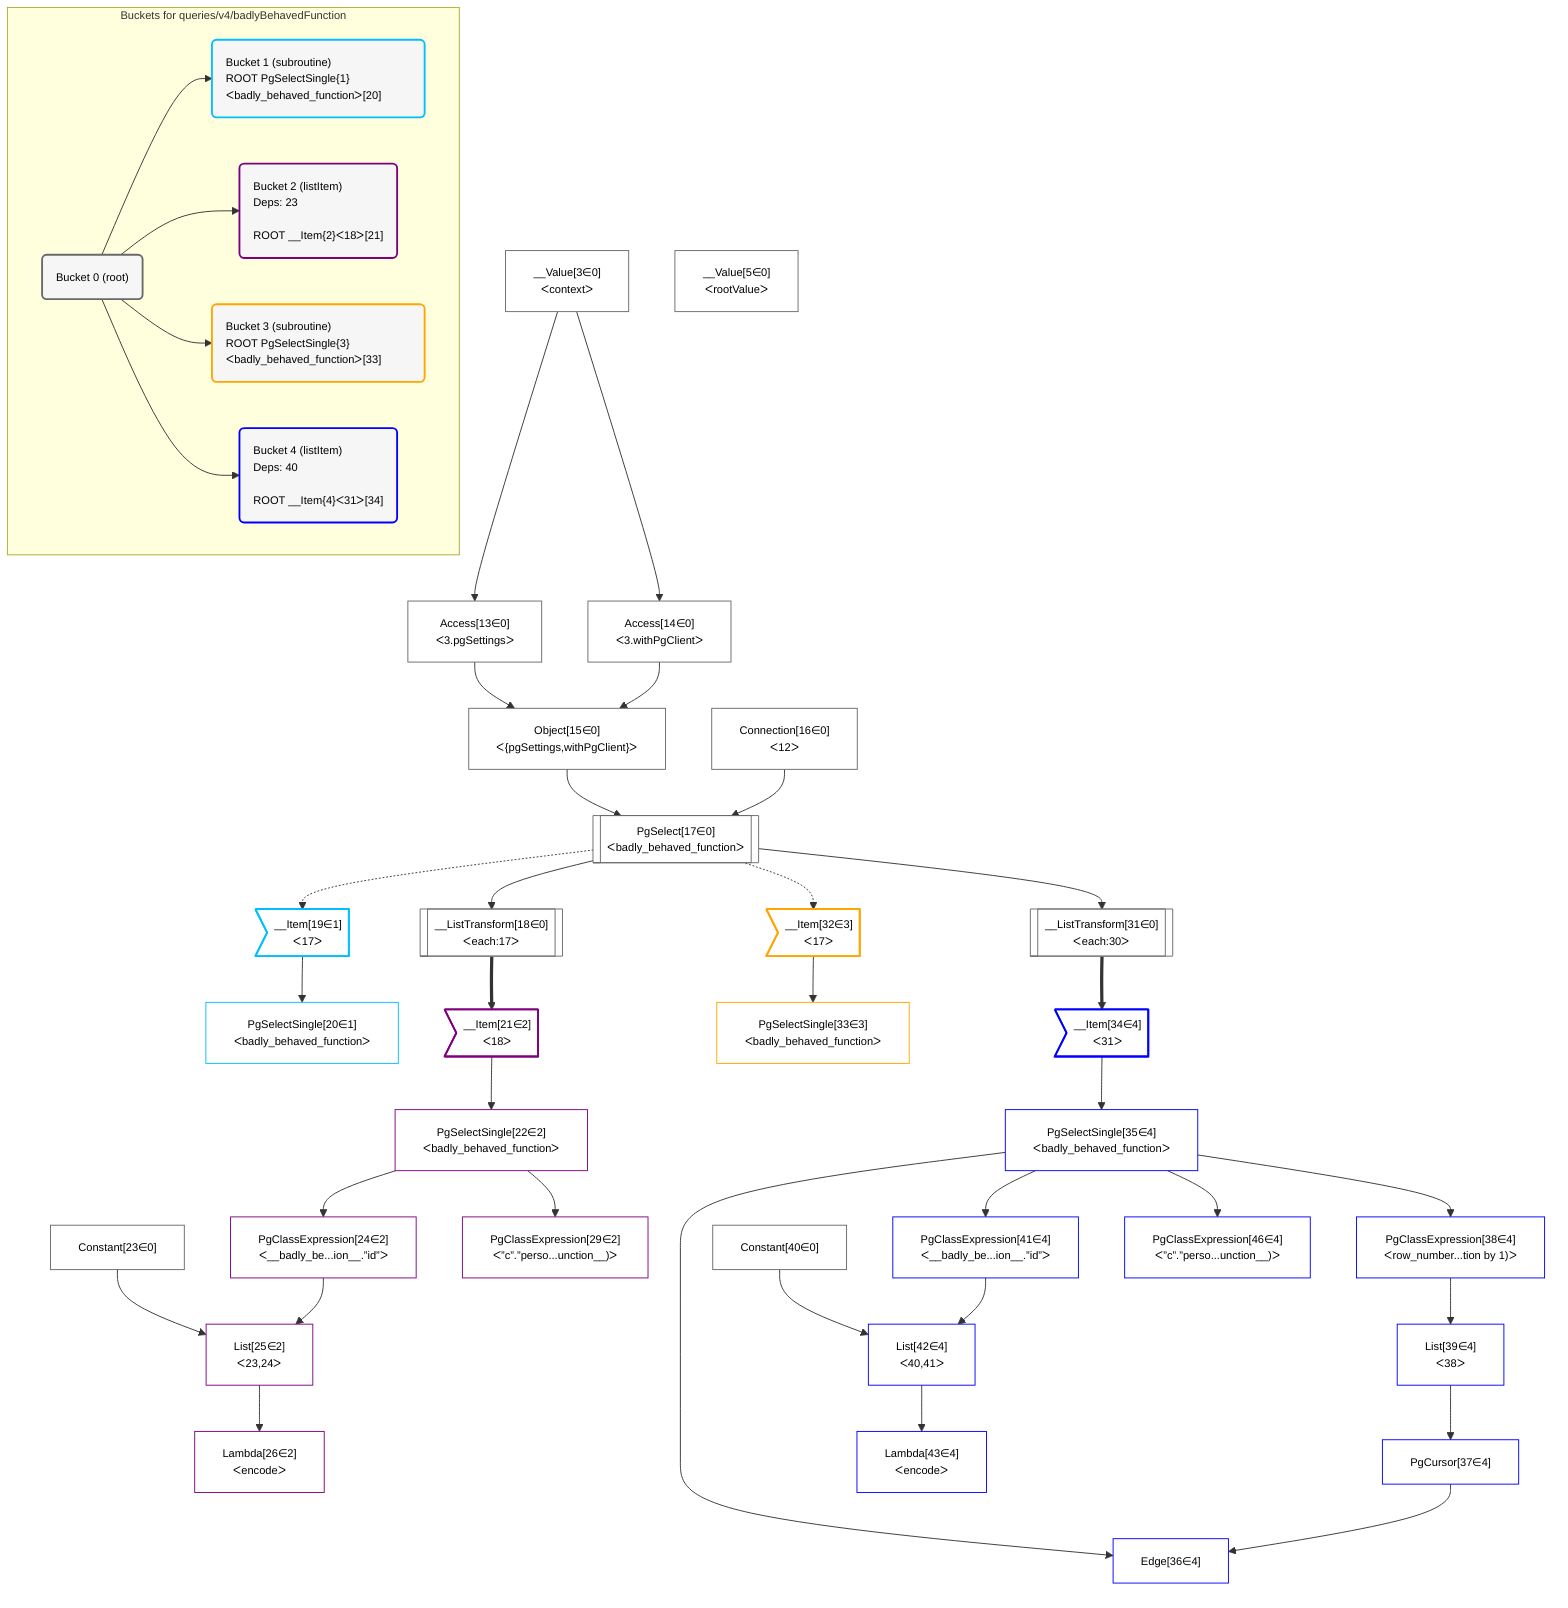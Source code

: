 %%{init: {'themeVariables': { 'fontSize': '12px'}}}%%
graph TD
    classDef path fill:#eee,stroke:#000,color:#000
    classDef plan fill:#fff,stroke-width:1px,color:#000
    classDef itemplan fill:#fff,stroke-width:2px,color:#000
    classDef sideeffectplan fill:#f00,stroke-width:2px,color:#000
    classDef bucket fill:#f6f6f6,color:#000,stroke-width:2px,text-align:left


    %% define steps
    __Value3["__Value[3∈0]<br />ᐸcontextᐳ"]:::plan
    __Value5["__Value[5∈0]<br />ᐸrootValueᐳ"]:::plan
    Access13["Access[13∈0]<br />ᐸ3.pgSettingsᐳ"]:::plan
    Access14["Access[14∈0]<br />ᐸ3.withPgClientᐳ"]:::plan
    Object15["Object[15∈0]<br />ᐸ{pgSettings,withPgClient}ᐳ"]:::plan
    Connection16["Connection[16∈0]<br />ᐸ12ᐳ"]:::plan
    PgSelect17[["PgSelect[17∈0]<br />ᐸbadly_behaved_functionᐳ"]]:::plan
    __ListTransform18[["__ListTransform[18∈0]<br />ᐸeach:17ᐳ"]]:::plan
    __Item19>"__Item[19∈1]<br />ᐸ17ᐳ"]:::itemplan
    PgSelectSingle20["PgSelectSingle[20∈1]<br />ᐸbadly_behaved_functionᐳ"]:::plan
    __Item21>"__Item[21∈2]<br />ᐸ18ᐳ"]:::itemplan
    PgSelectSingle22["PgSelectSingle[22∈2]<br />ᐸbadly_behaved_functionᐳ"]:::plan
    Constant23["Constant[23∈0]"]:::plan
    PgClassExpression24["PgClassExpression[24∈2]<br />ᐸ__badly_be...ion__.”id”ᐳ"]:::plan
    List25["List[25∈2]<br />ᐸ23,24ᐳ"]:::plan
    Lambda26["Lambda[26∈2]<br />ᐸencodeᐳ"]:::plan
    PgClassExpression29["PgClassExpression[29∈2]<br />ᐸ”c”.”perso...unction__)ᐳ"]:::plan
    __ListTransform31[["__ListTransform[31∈0]<br />ᐸeach:30ᐳ"]]:::plan
    __Item32>"__Item[32∈3]<br />ᐸ17ᐳ"]:::itemplan
    PgSelectSingle33["PgSelectSingle[33∈3]<br />ᐸbadly_behaved_functionᐳ"]:::plan
    __Item34>"__Item[34∈4]<br />ᐸ31ᐳ"]:::itemplan
    PgSelectSingle35["PgSelectSingle[35∈4]<br />ᐸbadly_behaved_functionᐳ"]:::plan
    PgClassExpression38["PgClassExpression[38∈4]<br />ᐸrow_number...tion by 1)ᐳ"]:::plan
    List39["List[39∈4]<br />ᐸ38ᐳ"]:::plan
    PgCursor37["PgCursor[37∈4]"]:::plan
    Edge36["Edge[36∈4]"]:::plan
    Constant40["Constant[40∈0]"]:::plan
    PgClassExpression41["PgClassExpression[41∈4]<br />ᐸ__badly_be...ion__.”id”ᐳ"]:::plan
    List42["List[42∈4]<br />ᐸ40,41ᐳ"]:::plan
    Lambda43["Lambda[43∈4]<br />ᐸencodeᐳ"]:::plan
    PgClassExpression46["PgClassExpression[46∈4]<br />ᐸ”c”.”perso...unction__)ᐳ"]:::plan

    %% plan dependencies
    __Value3 --> Access13
    __Value3 --> Access14
    Access13 & Access14 --> Object15
    Object15 & Connection16 --> PgSelect17
    PgSelect17 --> __ListTransform18
    PgSelect17 -.-> __Item19
    __Item19 --> PgSelectSingle20
    __ListTransform18 ==> __Item21
    __Item21 --> PgSelectSingle22
    PgSelectSingle22 --> PgClassExpression24
    Constant23 & PgClassExpression24 --> List25
    List25 --> Lambda26
    PgSelectSingle22 --> PgClassExpression29
    PgSelect17 --> __ListTransform31
    PgSelect17 -.-> __Item32
    __Item32 --> PgSelectSingle33
    __ListTransform31 ==> __Item34
    __Item34 --> PgSelectSingle35
    PgSelectSingle35 --> PgClassExpression38
    PgClassExpression38 --> List39
    List39 --> PgCursor37
    PgSelectSingle35 & PgCursor37 --> Edge36
    PgSelectSingle35 --> PgClassExpression41
    Constant40 & PgClassExpression41 --> List42
    List42 --> Lambda43
    PgSelectSingle35 --> PgClassExpression46

    subgraph "Buckets for queries/v4/badlyBehavedFunction"
    Bucket0("Bucket 0 (root)"):::bucket
    classDef bucket0 stroke:#696969
    class Bucket0,__Value3,__Value5,Access13,Access14,Object15,Connection16,PgSelect17,__ListTransform18,Constant23,__ListTransform31,Constant40 bucket0
    Bucket1("Bucket 1 (subroutine)<br />ROOT PgSelectSingle{1}ᐸbadly_behaved_functionᐳ[20]"):::bucket
    classDef bucket1 stroke:#00bfff
    class Bucket1,__Item19,PgSelectSingle20 bucket1
    Bucket2("Bucket 2 (listItem)<br />Deps: 23<br /><br />ROOT __Item{2}ᐸ18ᐳ[21]"):::bucket
    classDef bucket2 stroke:#7f007f
    class Bucket2,__Item21,PgSelectSingle22,PgClassExpression24,List25,Lambda26,PgClassExpression29 bucket2
    Bucket3("Bucket 3 (subroutine)<br />ROOT PgSelectSingle{3}ᐸbadly_behaved_functionᐳ[33]"):::bucket
    classDef bucket3 stroke:#ffa500
    class Bucket3,__Item32,PgSelectSingle33 bucket3
    Bucket4("Bucket 4 (listItem)<br />Deps: 40<br /><br />ROOT __Item{4}ᐸ31ᐳ[34]"):::bucket
    classDef bucket4 stroke:#0000ff
    class Bucket4,__Item34,PgSelectSingle35,Edge36,PgCursor37,PgClassExpression38,List39,PgClassExpression41,List42,Lambda43,PgClassExpression46 bucket4
    Bucket0 --> Bucket1 & Bucket2 & Bucket3 & Bucket4
    end